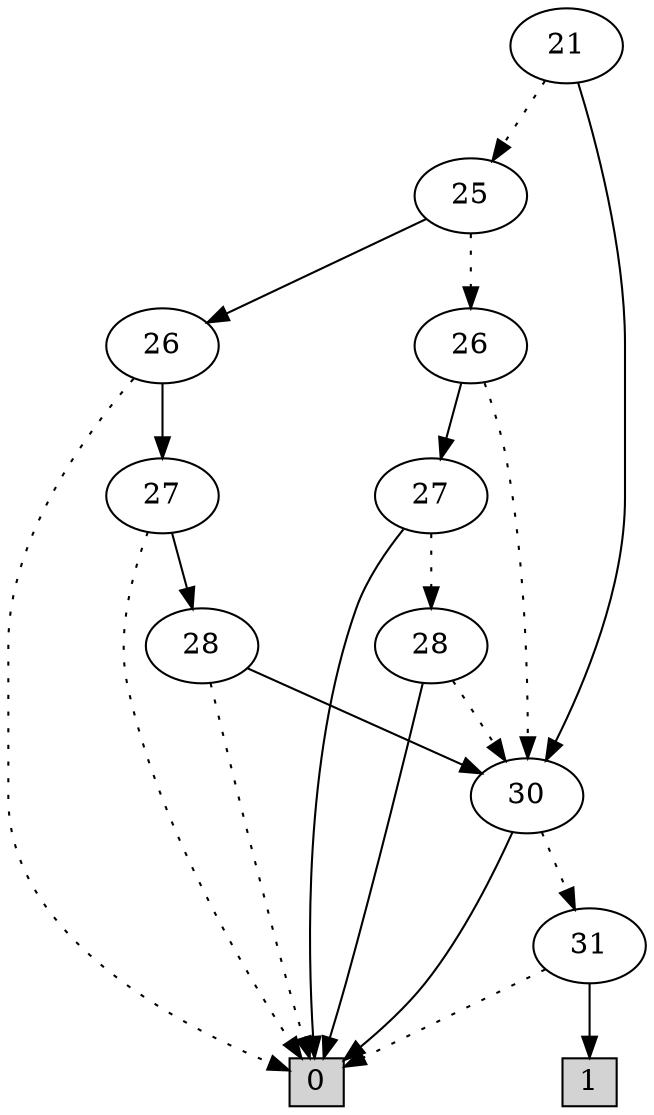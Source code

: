 digraph G {
0 [shape=box, label="0", style=filled, shape=box, height=0.3, width=0.3];
1 [shape=box, label="1", style=filled, shape=box, height=0.3, width=0.3];
45715 [label="21"];
45715 -> 45714 [style=dotted];
45715 -> 8077 [style=filled];
45714 [label="25"];
45714 -> 45662 [style=dotted];
45714 -> 45706 [style=filled];
45662 [label="26"];
45662 -> 8077 [style=dotted];
45662 -> 45661 [style=filled];
8077 [label="30"];
8077 -> 64 [style=dotted];
8077 -> 0 [style=filled];
64 [label="31"];
64 -> 0 [style=dotted];
64 -> 1 [style=filled];
45661 [label="27"];
45661 -> 45660 [style=dotted];
45661 -> 0 [style=filled];
45660 [label="28"];
45660 -> 8077 [style=dotted];
45660 -> 0 [style=filled];
45706 [label="26"];
45706 -> 0 [style=dotted];
45706 -> 45690 [style=filled];
45690 [label="27"];
45690 -> 0 [style=dotted];
45690 -> 45689 [style=filled];
45689 [label="28"];
45689 -> 0 [style=dotted];
45689 -> 8077 [style=filled];
}
